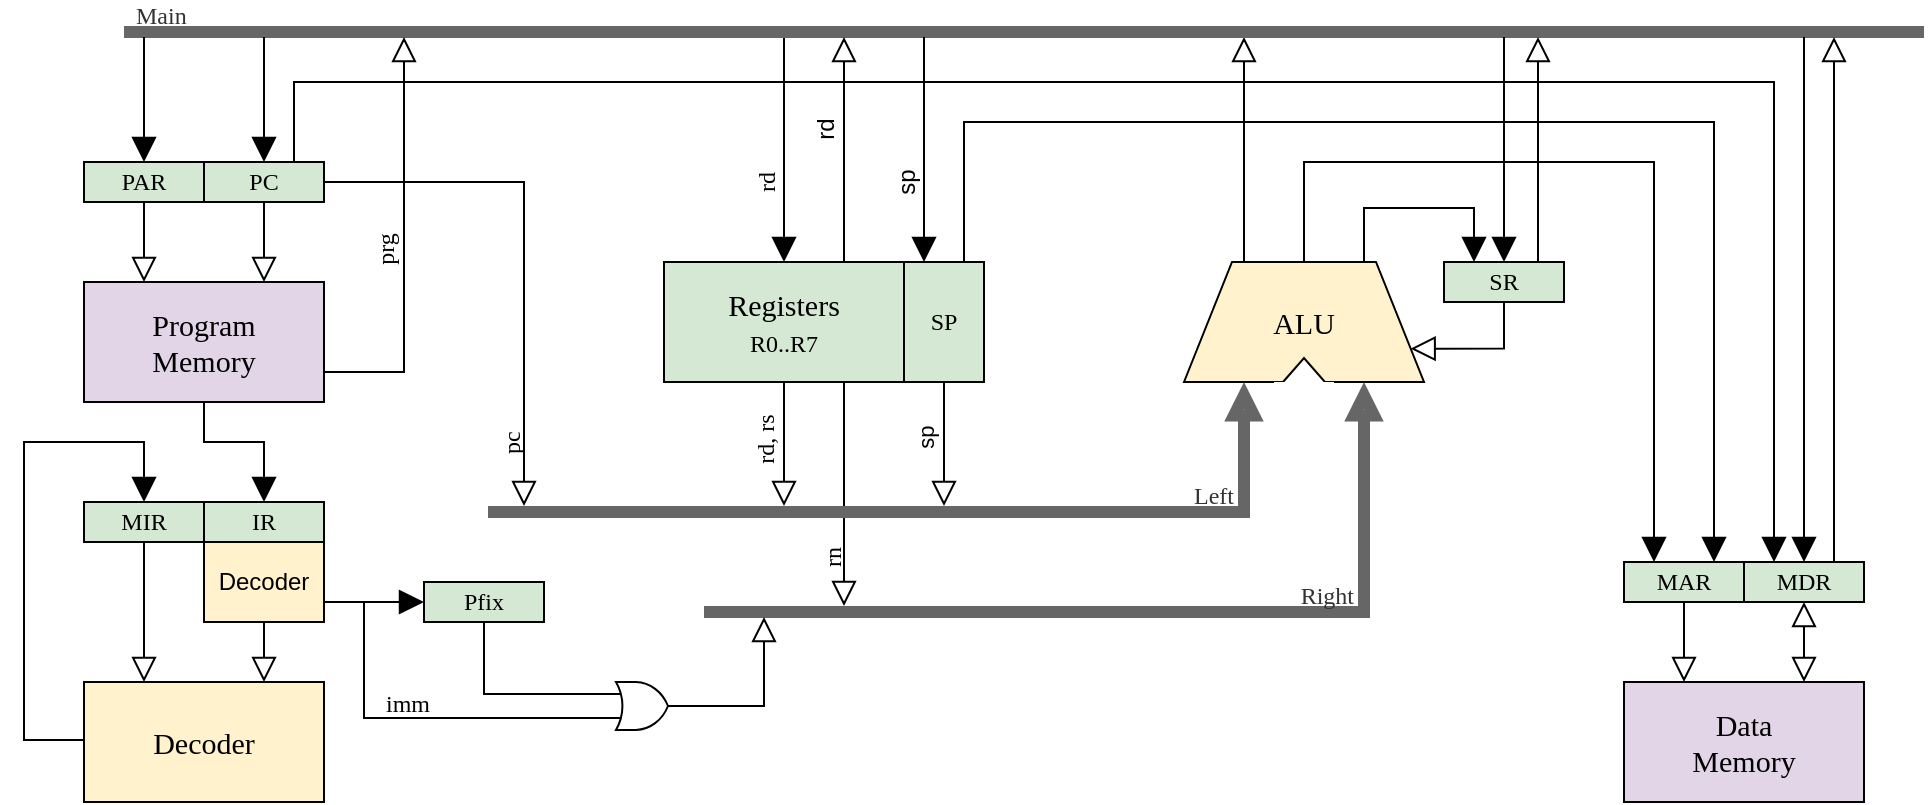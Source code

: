 <mxfile version="11.1.4" type="device"><diagram id="bYJyz9-ESYU4-v9C8c3z" name="Page-1"><mxGraphModel dx="1106" dy="858" grid="1" gridSize="10" guides="0" tooltips="1" connect="1" arrows="1" fold="1" page="1" pageScale="1" pageWidth="1169" pageHeight="827" math="0" shadow="0"><root><mxCell id="0"/><mxCell id="76gdxaaUFdXqzk1Zyu3C-14" value="Control Lines" parent="0" visible="0"/><mxCell id="76gdxaaUFdXqzk1Zyu3C-13" style="edgeStyle=orthogonalEdgeStyle;rounded=0;comic=0;orthogonalLoop=1;jettySize=auto;html=1;exitX=0.5;exitY=1;exitDx=0;exitDy=0;entryX=0.5;entryY=0;entryDx=0;entryDy=0;shadow=0;startSize=8;endArrow=openThin;endFill=0;endSize=8;strokeColor=#6c8ebf;strokeWidth=1;fontFamily=Verdana;fontSize=12;fontColor=#6C8EBF;fillColor=#dae8fc;" parent="76gdxaaUFdXqzk1Zyu3C-14" source="7PECbtIVlv3YIYD0plwd-87" target="76gdxaaUFdXqzk1Zyu3C-1" edge="1"><mxGeometry relative="1" as="geometry"><Array as="points"><mxPoint x="280" y="620"/><mxPoint x="120" y="620"/><mxPoint x="120" y="100"/><mxPoint x="650" y="100"/></Array></mxGeometry></mxCell><mxCell id="76gdxaaUFdXqzk1Zyu3C-8" style="edgeStyle=orthogonalEdgeStyle;rounded=0;comic=0;orthogonalLoop=1;jettySize=auto;html=1;exitX=1;exitY=0.75;exitDx=0;exitDy=0;shadow=0;startSize=8;endArrow=openThin;endFill=0;endSize=8;strokeColor=#6c8ebf;strokeWidth=1;fontFamily=Verdana;fontSize=12;fontColor=#6C8EBF;fillColor=#dae8fc;entryX=0;entryY=0.75;entryDx=0;entryDy=0;" parent="76gdxaaUFdXqzk1Zyu3C-14" source="76gdxaaUFdXqzk1Zyu3C-1" target="oo6LAJHTDvUNfR8HqHgP-6" edge="1"><mxGeometry relative="1" as="geometry"><Array as="points"><mxPoint x="700" y="180"/><mxPoint x="700" y="373"/></Array><mxPoint x="800" y="417" as="targetPoint"/></mxGeometry></mxCell><mxCell id="76gdxaaUFdXqzk1Zyu3C-3" style="edgeStyle=orthogonalEdgeStyle;rounded=0;orthogonalLoop=1;jettySize=auto;html=1;fontSize=12;entryX=0.25;entryY=0;entryDx=0;entryDy=0;endArrow=openThin;endFill=0;strokeWidth=1;endSize=10;startSize=10;exitX=1;exitY=0.5;exitDx=0;exitDy=0;fillColor=#dae8fc;strokeColor=#6c8ebf;" parent="76gdxaaUFdXqzk1Zyu3C-14" source="76gdxaaUFdXqzk1Zyu3C-4" target="7PECbtIVlv3YIYD0plwd-84" edge="1"><mxGeometry relative="1" as="geometry"><mxPoint x="380" y="330" as="sourcePoint"/><Array as="points"><mxPoint x="295" y="170"/></Array></mxGeometry></mxCell><mxCell id="76gdxaaUFdXqzk1Zyu3C-4" value="PC&lt;br&gt;Inc" style="text;html=1;strokeColor=#6c8ebf;fillColor=#dae8fc;align=center;verticalAlign=middle;whiteSpace=wrap;rounded=1;fontSize=12;fontFamily=Verdana;arcSize=6;fontColor=#6C8EBF;" parent="76gdxaaUFdXqzk1Zyu3C-14" vertex="1"><mxGeometry x="210" y="150" width="60" height="40" as="geometry"/></mxCell><mxCell id="76gdxaaUFdXqzk1Zyu3C-1" value="&lt;font face=&quot;Verdana&quot; style=&quot;font-size: 13px&quot;&gt;ALU Control&lt;/font&gt;" style="rounded=1;whiteSpace=wrap;html=1;fillColor=#dae8fc;strokeColor=#6c8ebf;arcSize=7;fontColor=#6C8EBF;" parent="76gdxaaUFdXqzk1Zyu3C-14" vertex="1"><mxGeometry x="620" y="150" width="60" height="40" as="geometry"/></mxCell><mxCell id="76gdxaaUFdXqzk1Zyu3C-18" style="edgeStyle=orthogonalEdgeStyle;rounded=0;comic=0;orthogonalLoop=1;jettySize=auto;html=1;exitX=1;exitY=0.25;exitDx=0;exitDy=0;shadow=0;startSize=8;endArrow=openThin;endFill=0;endSize=8;strokeColor=#6c8ebf;strokeWidth=1;fontFamily=Verdana;fontSize=12;fontColor=#6C8EBF;fillColor=#dae8fc;" parent="76gdxaaUFdXqzk1Zyu3C-14" source="76gdxaaUFdXqzk1Zyu3C-17" target="7PECbtIVlv3YIYD0plwd-2" edge="1"><mxGeometry relative="1" as="geometry"><Array as="points"><mxPoint x="480" y="160"/><mxPoint x="480" y="505"/></Array></mxGeometry></mxCell><mxCell id="76gdxaaUFdXqzk1Zyu3C-19" style="edgeStyle=orthogonalEdgeStyle;rounded=0;comic=0;orthogonalLoop=1;jettySize=auto;html=1;exitX=1;exitY=0.5;exitDx=0;exitDy=0;shadow=0;startSize=8;endArrow=openThin;endFill=0;endSize=8;strokeColor=#6c8ebf;strokeWidth=1;fontFamily=Verdana;fontSize=12;fontColor=#6C8EBF;fillColor=#dae8fc;" parent="76gdxaaUFdXqzk1Zyu3C-14" source="76gdxaaUFdXqzk1Zyu3C-17" target="7PECbtIVlv3YIYD0plwd-5" edge="1"><mxGeometry relative="1" as="geometry"><Array as="points"><mxPoint x="470" y="170"/></Array></mxGeometry></mxCell><mxCell id="76gdxaaUFdXqzk1Zyu3C-20" style="edgeStyle=orthogonalEdgeStyle;rounded=0;comic=0;orthogonalLoop=1;jettySize=auto;html=1;exitX=1;exitY=0.75;exitDx=0;exitDy=0;shadow=0;startSize=8;endArrow=openThin;endFill=0;endSize=8;strokeColor=#6c8ebf;strokeWidth=1;fontFamily=Verdana;fontSize=12;fontColor=#6C8EBF;fillColor=#dae8fc;" parent="76gdxaaUFdXqzk1Zyu3C-14" source="76gdxaaUFdXqzk1Zyu3C-17" target="7PECbtIVlv3YIYD0plwd-35" edge="1"><mxGeometry relative="1" as="geometry"><Array as="points"><mxPoint x="460" y="180"/></Array></mxGeometry></mxCell><mxCell id="76gdxaaUFdXqzk1Zyu3C-17" value="&lt;font face=&quot;Verdana&quot; style=&quot;font-size: 13px&quot;&gt;Bus&lt;br&gt;Control&lt;/font&gt;" style="rounded=1;whiteSpace=wrap;html=1;fillColor=#dae8fc;strokeColor=#6c8ebf;arcSize=7;fontColor=#6C8EBF;" parent="76gdxaaUFdXqzk1Zyu3C-14" vertex="1"><mxGeometry x="370" y="150" width="60" height="40" as="geometry"/></mxCell><mxCell id="76gdxaaUFdXqzk1Zyu3C-21" style="edgeStyle=orthogonalEdgeStyle;rounded=0;comic=0;orthogonalLoop=1;jettySize=auto;html=1;exitX=0;exitY=0.75;exitDx=0;exitDy=0;entryX=0;entryY=0.5;entryDx=0;entryDy=0;shadow=0;startSize=8;endArrow=openThin;endFill=0;endSize=8;strokeColor=#6c8ebf;strokeWidth=1;fontFamily=Verdana;fontSize=12;fontColor=#6C8EBF;fillColor=#dae8fc;" parent="76gdxaaUFdXqzk1Zyu3C-14" source="7PECbtIVlv3YIYD0plwd-87" target="7PECbtIVlv3YIYD0plwd-83" edge="1"><mxGeometry relative="1" as="geometry"><Array as="points"><mxPoint x="160" y="585"/><mxPoint x="160" y="370"/></Array></mxGeometry></mxCell><mxCell id="76gdxaaUFdXqzk1Zyu3C-22" style="edgeStyle=orthogonalEdgeStyle;rounded=0;comic=0;orthogonalLoop=1;jettySize=auto;html=1;exitX=0.75;exitY=1;exitDx=0;exitDy=0;entryX=0;entryY=0.5;entryDx=0;entryDy=0;shadow=0;startSize=8;endArrow=openThin;endFill=0;endSize=8;strokeColor=#6c8ebf;strokeWidth=1;fontFamily=Verdana;fontSize=12;fontColor=#6C8EBF;fillColor=#dae8fc;" parent="76gdxaaUFdXqzk1Zyu3C-14" source="7PECbtIVlv3YIYD0plwd-87" target="7PECbtIVlv3YIYD0plwd-1" edge="1"><mxGeometry relative="1" as="geometry"><Array as="points"><mxPoint x="312" y="600"/><mxPoint x="312" y="620"/><mxPoint x="860" y="620"/><mxPoint x="860" y="570"/></Array></mxGeometry></mxCell><mxCell id="76gdxaaUFdXqzk1Zyu3C-23" style="edgeStyle=orthogonalEdgeStyle;rounded=0;comic=0;orthogonalLoop=1;jettySize=auto;html=1;exitX=0.5;exitY=1;exitDx=0;exitDy=0;shadow=0;startSize=8;endArrow=openThin;endFill=0;endSize=8;strokeColor=#6c8ebf;strokeWidth=1;fontFamily=Verdana;fontSize=12;fontColor=#6C8EBF;fillColor=#dae8fc;entryX=0.25;entryY=0;entryDx=0;entryDy=0;" parent="76gdxaaUFdXqzk1Zyu3C-14" source="7PECbtIVlv3YIYD0plwd-87" target="76gdxaaUFdXqzk1Zyu3C-4" edge="1"><mxGeometry relative="1" as="geometry"><Array as="points"><mxPoint x="280" y="620"/><mxPoint x="120" y="620"/><mxPoint x="120" y="100"/><mxPoint x="225" y="100"/></Array><mxPoint x="340" y="90" as="targetPoint"/></mxGeometry></mxCell><mxCell id="76gdxaaUFdXqzk1Zyu3C-24" style="edgeStyle=orthogonalEdgeStyle;rounded=0;comic=0;orthogonalLoop=1;jettySize=auto;html=1;exitX=0.5;exitY=1;exitDx=0;exitDy=0;entryX=0.5;entryY=0;entryDx=0;entryDy=0;shadow=0;startSize=8;endArrow=openThin;endFill=0;endSize=8;strokeColor=#6c8ebf;strokeWidth=1;fontFamily=Verdana;fontSize=12;fontColor=#6C8EBF;fillColor=#dae8fc;" parent="76gdxaaUFdXqzk1Zyu3C-14" source="7PECbtIVlv3YIYD0plwd-87" target="76gdxaaUFdXqzk1Zyu3C-17" edge="1"><mxGeometry relative="1" as="geometry"><Array as="points"><mxPoint x="280" y="620"/><mxPoint x="120" y="620"/><mxPoint x="120" y="100"/><mxPoint x="400" y="100"/></Array></mxGeometry></mxCell><mxCell id="E7_qgRfLG7lhhZWOt4PQ-3" style="edgeStyle=orthogonalEdgeStyle;rounded=0;orthogonalLoop=1;jettySize=auto;html=1;exitX=0;exitY=0.75;exitDx=0;exitDy=0;entryX=0;entryY=0.75;entryDx=0;entryDy=0;startArrow=none;startFill=0;startSize=8;endArrow=openThin;endFill=0;endSize=8;fontSize=12;align=left;fillColor=#dae8fc;strokeColor=#6c8ebf;" parent="76gdxaaUFdXqzk1Zyu3C-14" source="7PECbtIVlv3YIYD0plwd-87" target="7PECbtIVlv3YIYD0plwd-90" edge="1"><mxGeometry relative="1" as="geometry"><Array as="points"><mxPoint x="160" y="585"/><mxPoint x="160" y="465"/></Array></mxGeometry></mxCell><mxCell id="grvOVktwoB_2_8mOorg3-1" style="edgeStyle=orthogonalEdgeStyle;rounded=0;orthogonalLoop=1;jettySize=auto;html=1;exitX=0;exitY=0.5;exitDx=0;exitDy=0;entryX=0.75;entryY=0;entryDx=0;entryDy=0;fillColor=#dae8fc;strokeColor=#6c8ebf;endSize=8;startSize=8;endArrow=openThin;endFill=0;" parent="76gdxaaUFdXqzk1Zyu3C-14" source="76gdxaaUFdXqzk1Zyu3C-1" target="76gdxaaUFdXqzk1Zyu3C-4" edge="1"><mxGeometry relative="1" as="geometry"><Array as="points"><mxPoint x="600" y="170"/><mxPoint x="600" y="120"/><mxPoint x="255" y="120"/></Array></mxGeometry></mxCell><mxCell id="AL6U14OraophEnAEyjit-11" style="edgeStyle=orthogonalEdgeStyle;rounded=0;orthogonalLoop=1;jettySize=auto;html=1;exitX=1;exitY=0.25;exitDx=0;exitDy=0;entryX=0;entryY=0.5;entryDx=0;entryDy=0;startArrow=none;startFill=0;startSize=8;endArrow=openThin;endFill=0;endSize=8;fontColor=#6C8EBF;fillColor=#dae8fc;strokeColor=#6c8ebf;" parent="76gdxaaUFdXqzk1Zyu3C-14" source="AL6U14OraophEnAEyjit-6" target="oo6LAJHTDvUNfR8HqHgP-11" edge="1"><mxGeometry relative="1" as="geometry"><Array as="points"><mxPoint x="340" y="478"/><mxPoint x="400" y="478"/><mxPoint x="400" y="360"/></Array></mxGeometry></mxCell><mxCell id="AL6U14OraophEnAEyjit-12" style="edgeStyle=orthogonalEdgeStyle;rounded=0;orthogonalLoop=1;jettySize=auto;html=1;exitX=0;exitY=0.5;exitDx=0;exitDy=0;entryX=0;entryY=0.25;entryDx=0;entryDy=0;startArrow=none;startFill=0;startSize=8;endArrow=openThin;endFill=0;endSize=8;fontColor=#6C8EBF;align=left;fillColor=#dae8fc;strokeColor=#6c8ebf;" parent="76gdxaaUFdXqzk1Zyu3C-14" source="76gdxaaUFdXqzk1Zyu3C-1" target="7PECbtIVlv3YIYD0plwd-90" edge="1"><mxGeometry relative="1" as="geometry"><Array as="points"><mxPoint x="600" y="170"/><mxPoint x="600" y="120"/><mxPoint x="140" y="120"/><mxPoint x="140" y="455"/></Array></mxGeometry></mxCell><mxCell id="AL6U14OraophEnAEyjit-13" style="edgeStyle=orthogonalEdgeStyle;rounded=0;orthogonalLoop=1;jettySize=auto;html=1;exitX=0;exitY=0.25;exitDx=0;exitDy=0;entryX=1;entryY=0.25;entryDx=0;entryDy=0;startArrow=none;startFill=0;startSize=8;endArrow=openThin;endFill=0;endSize=8;fontColor=#6C8EBF;align=left;fillColor=#dae8fc;strokeColor=#6c8ebf;" parent="76gdxaaUFdXqzk1Zyu3C-14" source="oo6LAJHTDvUNfR8HqHgP-6" target="76gdxaaUFdXqzk1Zyu3C-1" edge="1"><mxGeometry relative="1" as="geometry"><Array as="points"><mxPoint x="720" y="348"/><mxPoint x="720" y="160"/></Array></mxGeometry></mxCell><mxCell id="EOEx4cHaCTOu8DqKz9w0-15" style="edgeStyle=orthogonalEdgeStyle;rounded=0;orthogonalLoop=1;jettySize=auto;html=1;exitX=1;exitY=0.75;exitDx=0;exitDy=0;entryX=0.25;entryY=1;entryDx=0;entryDy=0;startSize=8;endArrow=openThin;endFill=0;endSize=8;fontSize=12;fillColor=#dae8fc;strokeColor=#6c8ebf;" parent="76gdxaaUFdXqzk1Zyu3C-14" source="7PECbtIVlv3YIYD0plwd-87" target="EOEx4cHaCTOu8DqKz9w0-3" edge="1"><mxGeometry relative="1" as="geometry"/></mxCell><mxCell id="1" parent="0"/><mxCell id="7PECbtIVlv3YIYD0plwd-80" style="edgeStyle=elbowEdgeStyle;rounded=0;orthogonalLoop=1;jettySize=auto;elbow=vertical;html=1;exitX=0.75;exitY=0;exitDx=0;exitDy=0;labelBackgroundColor=none;startSize=10;endArrow=block;endFill=1;endSize=10;strokeWidth=1;fontFamily=Verdana;fontSize=14;align=center;entryX=0.25;entryY=0;entryDx=0;entryDy=0;" parent="1" source="oo6LAJHTDvUNfR8HqHgP-6" target="7PECbtIVlv3YIYD0plwd-76" edge="1"><mxGeometry relative="1" as="geometry"><mxPoint x="935" y="303" as="targetPoint"/><Array as="points"><mxPoint x="875" y="303"/></Array></mxGeometry></mxCell><mxCell id="oo6LAJHTDvUNfR8HqHgP-6" value="ALU" style="shape=trapezoid;perimeter=trapezoidPerimeter;whiteSpace=wrap;html=1;strokeWidth=1;fontFamily=Verdana;fontSize=15;fillColor=#fff2cc;strokeColor=#000000;rotation=0;" parent="1" vertex="1"><mxGeometry x="770" y="330" width="120" height="60" as="geometry"/></mxCell><mxCell id="7PECbtIVlv3YIYD0plwd-31" style="edgeStyle=none;rounded=0;orthogonalLoop=1;jettySize=auto;html=1;labelBackgroundColor=none;startSize=10;endArrow=block;endFill=0;endSize=4;strokeWidth=6;fontFamily=Verdana;fontSize=14;align=center;entryX=0.75;entryY=1;entryDx=0;entryDy=0;fillColor=#f5f5f5;strokeColor=#666666;" parent="1" source="7PECbtIVlv3YIYD0plwd-2" target="oo6LAJHTDvUNfR8HqHgP-6" edge="1"><mxGeometry relative="1" as="geometry"><mxPoint x="896" y="595" as="sourcePoint"/></mxGeometry></mxCell><mxCell id="7PECbtIVlv3YIYD0plwd-38" style="edgeStyle=none;rounded=0;orthogonalLoop=1;jettySize=auto;html=1;labelBackgroundColor=none;startSize=10;endArrow=block;endFill=0;endSize=10;strokeWidth=1;fontFamily=Verdana;fontSize=14;align=center;exitX=0.25;exitY=0;exitDx=0;exitDy=0;" parent="1" source="oo6LAJHTDvUNfR8HqHgP-6" target="7PECbtIVlv3YIYD0plwd-35" edge="1"><mxGeometry relative="1" as="geometry"><mxPoint x="675" y="427" as="sourcePoint"/><Array as="points"/><mxPoint x="800" y="220" as="targetPoint"/></mxGeometry></mxCell><mxCell id="7PECbtIVlv3YIYD0plwd-4" value="rn" style="edgeStyle=none;rounded=0;orthogonalLoop=1;jettySize=auto;html=1;exitX=0.75;exitY=1;exitDx=0;exitDy=0;fontFamily=Verdana;fontSize=12;labelPosition=center;verticalLabelPosition=middle;align=left;verticalAlign=bottom;horizontal=0;strokeWidth=1;labelBackgroundColor=none;spacing=0;spacingRight=2;endArrow=block;endFill=0;endSize=10;startSize=10;" parent="1" source="oo6LAJHTDvUNfR8HqHgP-11" target="7PECbtIVlv3YIYD0plwd-2" edge="1"><mxGeometry x="0.667" relative="1" as="geometry"><mxPoint as="offset"/><mxPoint x="580" y="570" as="targetPoint"/></mxGeometry></mxCell><mxCell id="7PECbtIVlv3YIYD0plwd-69" value="rd" style="edgeStyle=none;rounded=0;orthogonalLoop=1;jettySize=auto;html=1;labelBackgroundColor=none;startSize=10;endArrow=block;endFill=1;endSize=10;strokeWidth=1;fontFamily=Verdana;fontSize=12;align=center;entryX=0.5;entryY=0;entryDx=0;entryDy=0;horizontal=0;verticalAlign=bottom;spacingRight=6;startArrow=none;startFill=0;" parent="1" source="7PECbtIVlv3YIYD0plwd-35" target="oo6LAJHTDvUNfR8HqHgP-11" edge="1"><mxGeometry x="0.351" relative="1" as="geometry"><Array as="points"><mxPoint x="570" y="280"/></Array><mxPoint as="offset"/></mxGeometry></mxCell><mxCell id="oo6LAJHTDvUNfR8HqHgP-11" value="&lt;font&gt;Registers&lt;br&gt;&lt;font style=&quot;font-size: 12px&quot;&gt;R0..R7&lt;/font&gt;&lt;/font&gt;" style="text;html=1;strokeColor=#000000;fillColor=#d5e8d4;align=center;verticalAlign=middle;whiteSpace=wrap;rounded=0;strokeWidth=1;fontFamily=Verdana;fontSize=15;" parent="1" vertex="1"><mxGeometry x="510" y="330" width="120" height="60" as="geometry"/></mxCell><mxCell id="7PECbtIVlv3YIYD0plwd-5" value="Left&amp;nbsp;" style="line;strokeWidth=6;html=1;perimeter=backbonePerimeter;points=[];outlineConnect=0;fontFamily=Verdana;fontSize=12;horizontal=1;verticalAlign=bottom;labelBackgroundColor=none;align=right;spacing=6;fillColor=#f5f5f5;strokeColor=#666666;fontColor=#333333;" parent="1" vertex="1"><mxGeometry x="422" y="450" width="381" height="10" as="geometry"/></mxCell><mxCell id="7PECbtIVlv3YIYD0plwd-2" value="Right&amp;nbsp;" style="line;strokeWidth=6;html=1;perimeter=backbonePerimeter;points=[];outlineConnect=0;fontFamily=Verdana;fontSize=12;spacing=6;verticalAlign=bottom;shadow=0;align=right;fillColor=#f5f5f5;strokeColor=#666666;fontColor=#333333;labelBackgroundColor=none;" parent="1" vertex="1"><mxGeometry x="530" y="500" width="333" height="10" as="geometry"/></mxCell><mxCell id="7PECbtIVlv3YIYD0plwd-30" value="" style="edgeStyle=none;rounded=0;orthogonalLoop=1;jettySize=auto;html=1;fontFamily=Verdana;fontSize=14;labelPosition=right;verticalLabelPosition=middle;align=center;verticalAlign=bottom;horizontal=0;labelBackgroundColor=none;spacing=6;spacingRight=2;endArrow=block;endFill=0;strokeWidth=6;endSize=4;startSize=4;entryX=0.25;entryY=1;entryDx=0;entryDy=0;fillColor=#f5f5f5;strokeColor=#666666;" parent="1" source="7PECbtIVlv3YIYD0plwd-5" target="oo6LAJHTDvUNfR8HqHgP-6" edge="1"><mxGeometry relative="1" as="geometry"><mxPoint x="836" y="525" as="sourcePoint"/><mxPoint x="826" y="483" as="targetPoint"/></mxGeometry></mxCell><mxCell id="7PECbtIVlv3YIYD0plwd-35" value="Main" style="line;strokeWidth=6;html=1;perimeter=backbonePerimeter;points=[];outlineConnect=0;fontFamily=Verdana;fontSize=12;spacing=6;verticalAlign=bottom;fillColor=#f5f5f5;strokeColor=#666666;shadow=0;align=left;fontColor=#333333;labelBackgroundColor=none;" parent="1" vertex="1"><mxGeometry x="240" y="210" width="900" height="10" as="geometry"/></mxCell><mxCell id="7PECbtIVlv3YIYD0plwd-47" style="edgeStyle=none;rounded=0;orthogonalLoop=1;jettySize=auto;html=1;exitX=0.75;exitY=0;exitDx=0;exitDy=0;labelBackgroundColor=none;startSize=10;endArrow=block;endFill=0;endSize=10;strokeWidth=1;fontFamily=Verdana;fontSize=14;align=center;" parent="1" source="7PECbtIVlv3YIYD0plwd-32" target="7PECbtIVlv3YIYD0plwd-35" edge="1"><mxGeometry relative="1" as="geometry"><mxPoint x="1125" y="240" as="targetPoint"/></mxGeometry></mxCell><mxCell id="7PECbtIVlv3YIYD0plwd-48" style="edgeStyle=orthogonalEdgeStyle;rounded=0;orthogonalLoop=1;jettySize=auto;html=1;labelBackgroundColor=none;startSize=10;endArrow=block;endFill=1;endSize=10;strokeWidth=1;fontFamily=Verdana;fontSize=14;align=center;entryX=0.5;entryY=0;entryDx=0;entryDy=0;" parent="1" source="7PECbtIVlv3YIYD0plwd-35" target="7PECbtIVlv3YIYD0plwd-32" edge="1"><mxGeometry relative="1" as="geometry"><mxPoint x="1110" y="240" as="sourcePoint"/><mxPoint x="1075" y="525.5" as="targetPoint"/><Array as="points"><mxPoint x="1080" y="300"/><mxPoint x="1080" y="300"/></Array></mxGeometry></mxCell><mxCell id="7PECbtIVlv3YIYD0plwd-60" value="" style="group" parent="1" vertex="1" connectable="0"><mxGeometry x="815" y="372" width="30" height="28" as="geometry"/></mxCell><mxCell id="7PECbtIVlv3YIYD0plwd-54" value="" style="triangle;whiteSpace=wrap;html=1;shadow=0;labelBackgroundColor=none;strokeWidth=1;fontFamily=Verdana;fontSize=14;align=right;rotation=-90;" parent="7PECbtIVlv3YIYD0plwd-60" vertex="1"><mxGeometry x="7" width="16" height="28" as="geometry"/></mxCell><mxCell id="7PECbtIVlv3YIYD0plwd-55" value="" style="rounded=0;whiteSpace=wrap;html=1;shadow=0;labelBackgroundColor=none;strokeWidth=1;fontFamily=Verdana;fontSize=14;align=right;strokeColor=none;" parent="7PECbtIVlv3YIYD0plwd-60" vertex="1"><mxGeometry y="18" width="30" height="10" as="geometry"/></mxCell><mxCell id="7PECbtIVlv3YIYD0plwd-81" style="edgeStyle=orthogonalEdgeStyle;rounded=0;orthogonalLoop=1;jettySize=auto;html=1;exitX=0.5;exitY=1;exitDx=0;exitDy=0;entryX=1;entryY=0.75;entryDx=0;entryDy=0;labelBackgroundColor=none;startSize=10;endArrow=block;endFill=0;endSize=10;strokeWidth=1;fontFamily=Verdana;fontSize=14;align=center;" parent="1" source="7PECbtIVlv3YIYD0plwd-76" target="oo6LAJHTDvUNfR8HqHgP-6" edge="1"><mxGeometry relative="1" as="geometry"/></mxCell><mxCell id="EOEx4cHaCTOu8DqKz9w0-21" style="edgeStyle=orthogonalEdgeStyle;rounded=0;orthogonalLoop=1;jettySize=auto;html=1;labelBackgroundColor=none;startSize=10;endArrow=block;endFill=1;endSize=10;fontSize=12;align=center;entryX=0.5;entryY=0;entryDx=0;entryDy=0;" parent="1" source="7PECbtIVlv3YIYD0plwd-35" target="7PECbtIVlv3YIYD0plwd-76" edge="1"><mxGeometry relative="1" as="geometry"><mxPoint x="932" y="293" as="targetPoint"/><Array as="points"><mxPoint x="930" y="270"/><mxPoint x="930" y="270"/></Array><mxPoint x="932" y="220" as="sourcePoint"/></mxGeometry></mxCell><mxCell id="EOEx4cHaCTOu8DqKz9w0-22" style="edgeStyle=orthogonalEdgeStyle;rounded=0;orthogonalLoop=1;jettySize=auto;html=1;exitX=0.75;exitY=0;exitDx=0;exitDy=0;labelBackgroundColor=none;startSize=10;endArrow=block;endFill=0;endSize=10;fontSize=12;align=center;" parent="1" source="7PECbtIVlv3YIYD0plwd-76" target="7PECbtIVlv3YIYD0plwd-35" edge="1"><mxGeometry relative="1" as="geometry"><Array as="points"><mxPoint x="947" y="330"/></Array><mxPoint x="947" y="220" as="targetPoint"/></mxGeometry></mxCell><mxCell id="7PECbtIVlv3YIYD0plwd-76" value="&lt;font style=&quot;font-size: 12px;&quot;&gt;SR&lt;/font&gt;" style="text;html=1;strokeColor=#000000;fillColor=#d5e8d4;align=center;verticalAlign=middle;whiteSpace=wrap;rounded=0;strokeWidth=1;fontFamily=Verdana;fontSize=12;" parent="1" vertex="1"><mxGeometry x="900" y="330" width="60" height="20" as="geometry"/></mxCell><mxCell id="7PECbtIVlv3YIYD0plwd-91" style="edgeStyle=orthogonalEdgeStyle;rounded=0;orthogonalLoop=1;jettySize=auto;html=1;exitX=0;exitY=0.5;exitDx=0;exitDy=0;labelBackgroundColor=none;startSize=10;endArrow=block;endFill=1;endSize=10;strokeWidth=1;fontFamily=Verdana;fontSize=14;align=center;entryX=0.5;entryY=0;entryDx=0;entryDy=0;" parent="1" source="7PECbtIVlv3YIYD0plwd-87" target="7PECbtIVlv3YIYD0plwd-90" edge="1"><mxGeometry relative="1" as="geometry"><mxPoint x="142" y="490" as="targetPoint"/><Array as="points"><mxPoint x="220" y="569"/><mxPoint x="190" y="569"/><mxPoint x="190" y="420"/><mxPoint x="250" y="420"/></Array></mxGeometry></mxCell><mxCell id="7PECbtIVlv3YIYD0plwd-102" value="imm" style="edgeStyle=orthogonalEdgeStyle;rounded=0;orthogonalLoop=1;jettySize=auto;html=1;exitX=1;exitY=0.75;exitDx=0;exitDy=0;labelBackgroundColor=none;startSize=10;endArrow=none;endFill=0;endSize=10;strokeWidth=1;fontFamily=Verdana;fontSize=12;align=left;verticalAlign=bottom;horizontal=1;spacing=0;spacingRight=2;entryX=0;entryY=0.75;entryDx=0;entryDy=0;entryPerimeter=0;" parent="1" source="AL6U14OraophEnAEyjit-6" target="EOEx4cHaCTOu8DqKz9w0-5" edge="1"><mxGeometry x="-0.101" relative="1" as="geometry"><mxPoint x="502" y="576" as="targetPoint"/><Array as="points"><mxPoint x="360" y="500"/><mxPoint x="360" y="558"/></Array><mxPoint as="offset"/></mxGeometry></mxCell><mxCell id="7PECbtIVlv3YIYD0plwd-87" value="Decoder" style="text;html=1;strokeColor=#000000;fillColor=#fff2cc;align=center;verticalAlign=middle;whiteSpace=wrap;rounded=0;strokeWidth=1;fontFamily=Verdana;fontSize=15;" parent="1" vertex="1"><mxGeometry x="220" y="540" width="120" height="60" as="geometry"/></mxCell><mxCell id="7PECbtIVlv3YIYD0plwd-88" value="IR" style="text;html=1;strokeColor=#000000;fillColor=#d5e8d4;align=center;verticalAlign=middle;whiteSpace=wrap;rounded=0;strokeWidth=1;fontFamily=Verdana;fontSize=12;" parent="1" vertex="1"><mxGeometry x="280" y="450" width="60" height="20" as="geometry"/></mxCell><mxCell id="7PECbtIVlv3YIYD0plwd-92" style="edgeStyle=none;rounded=0;orthogonalLoop=1;jettySize=auto;html=1;exitX=0.5;exitY=1;exitDx=0;exitDy=0;labelBackgroundColor=none;startSize=10;endArrow=block;endFill=0;endSize=10;strokeWidth=1;fontFamily=Verdana;fontSize=14;align=center;entryX=0.25;entryY=0;entryDx=0;entryDy=0;" parent="1" source="7PECbtIVlv3YIYD0plwd-90" target="7PECbtIVlv3YIYD0plwd-87" edge="1"><mxGeometry relative="1" as="geometry"><mxPoint x="252" y="540" as="targetPoint"/></mxGeometry></mxCell><mxCell id="7PECbtIVlv3YIYD0plwd-90" value="MIR" style="text;html=1;strokeColor=#000000;fillColor=#d5e8d4;align=center;verticalAlign=middle;whiteSpace=wrap;rounded=0;strokeWidth=1;fontFamily=Verdana;fontSize=12;" parent="1" vertex="1"><mxGeometry x="220" y="450" width="60" height="20" as="geometry"/></mxCell><mxCell id="7PECbtIVlv3YIYD0plwd-95" style="edgeStyle=orthogonalEdgeStyle;rounded=0;orthogonalLoop=1;jettySize=auto;html=1;exitX=0.5;exitY=1;exitDx=0;exitDy=0;entryX=0.5;entryY=0;entryDx=0;entryDy=0;labelBackgroundColor=none;startSize=10;endArrow=block;endFill=1;endSize=10;strokeWidth=1;fontFamily=Verdana;fontSize=14;align=center;" parent="1" source="7PECbtIVlv3YIYD0plwd-83" target="7PECbtIVlv3YIYD0plwd-88" edge="1"><mxGeometry relative="1" as="geometry"><Array as="points"><mxPoint x="280" y="420"/><mxPoint x="310" y="420"/></Array></mxGeometry></mxCell><mxCell id="7PECbtIVlv3YIYD0plwd-98" value="prg" style="edgeStyle=orthogonalEdgeStyle;rounded=0;orthogonalLoop=1;jettySize=auto;html=1;labelBackgroundColor=none;startSize=10;endArrow=block;endFill=0;endSize=10;strokeWidth=1;fontFamily=Verdana;fontSize=12;align=center;verticalAlign=bottom;horizontal=0;exitX=1;exitY=0.75;exitDx=0;exitDy=0;spacing=2;spacingRight=6;" parent="1" source="7PECbtIVlv3YIYD0plwd-83" target="7PECbtIVlv3YIYD0plwd-35" edge="1"><mxGeometry x="-0.298" y="25" relative="1" as="geometry"><mxPoint x="372" y="426" as="sourcePoint"/><Array as="points"><mxPoint x="380" y="385"/></Array><mxPoint x="25" y="-25" as="offset"/></mxGeometry></mxCell><mxCell id="7PECbtIVlv3YIYD0plwd-101" value="pc" style="edgeStyle=orthogonalEdgeStyle;rounded=0;orthogonalLoop=1;jettySize=auto;html=1;exitX=1;exitY=0.5;exitDx=0;exitDy=0;labelBackgroundColor=none;startSize=10;endArrow=block;endFill=0;endSize=10;strokeWidth=1;fontFamily=Verdana;fontSize=12;align=left;horizontal=0;verticalAlign=bottom;spacing=0;spacingRight=2;" parent="1" source="7PECbtIVlv3YIYD0plwd-84" target="7PECbtIVlv3YIYD0plwd-5" edge="1"><mxGeometry x="0.811" relative="1" as="geometry"><Array as="points"><mxPoint x="440" y="290"/></Array><mxPoint as="offset"/><mxPoint x="422" y="480" as="targetPoint"/></mxGeometry></mxCell><mxCell id="E7_qgRfLG7lhhZWOt4PQ-1" value="rd, rs" style="edgeStyle=none;rounded=0;orthogonalLoop=1;jettySize=auto;html=1;exitX=0.5;exitY=1;exitDx=0;exitDy=0;fontFamily=Verdana;fontSize=12;labelPosition=center;verticalLabelPosition=middle;align=center;verticalAlign=bottom;horizontal=0;labelBackgroundColor=none;spacing=0;spacingRight=6;endArrow=block;endFill=0;strokeWidth=1;endSize=10;startSize=10;" parent="1" source="oo6LAJHTDvUNfR8HqHgP-11" target="7PECbtIVlv3YIYD0plwd-5" edge="1"><mxGeometry x="-0.032" relative="1" as="geometry"><mxPoint x="550" y="460" as="sourcePoint"/><mxPoint x="550" y="522" as="targetPoint"/><mxPoint as="offset"/></mxGeometry></mxCell><mxCell id="7PECbtIVlv3YIYD0plwd-1" value="Data&lt;br&gt;Memory" style="text;html=1;strokeColor=#000000;fillColor=#e1d5e7;align=center;verticalAlign=middle;whiteSpace=wrap;rounded=0;strokeWidth=1;fontFamily=Verdana;fontSize=15;" parent="1" vertex="1"><mxGeometry x="990" y="540" width="120" height="60" as="geometry"/></mxCell><mxCell id="7PECbtIVlv3YIYD0plwd-32" value="&lt;font style=&quot;font-size: 12px;&quot;&gt;MDR&lt;/font&gt;" style="text;html=1;strokeColor=#000000;fillColor=#d5e8d4;align=center;verticalAlign=middle;whiteSpace=wrap;rounded=0;strokeWidth=1;fontFamily=Verdana;fontSize=12;" parent="1" vertex="1"><mxGeometry x="1050" y="480" width="60" height="20" as="geometry"/></mxCell><mxCell id="EOEx4cHaCTOu8DqKz9w0-14" style="edgeStyle=orthogonalEdgeStyle;rounded=0;orthogonalLoop=1;jettySize=auto;html=1;startSize=10;endArrow=block;endFill=1;endSize=10;fontSize=12;entryX=0.75;entryY=0;entryDx=0;entryDy=0;exitX=0.75;exitY=0;exitDx=0;exitDy=0;" parent="1" source="EOEx4cHaCTOu8DqKz9w0-1" target="7PECbtIVlv3YIYD0plwd-34" edge="1"><mxGeometry relative="1" as="geometry"><mxPoint x="1065.095" y="410" as="targetPoint"/><Array as="points"><mxPoint x="660" y="260"/><mxPoint x="1035" y="260"/></Array></mxGeometry></mxCell><mxCell id="7PECbtIVlv3YIYD0plwd-34" value="&lt;font style=&quot;font-size: 12px;&quot;&gt;MAR&lt;/font&gt;" style="text;html=1;strokeColor=#000000;fillColor=#d5e8d4;align=center;verticalAlign=middle;whiteSpace=wrap;rounded=0;strokeWidth=1;fontFamily=Verdana;fontSize=12;horizontal=1;" parent="1" vertex="1"><mxGeometry x="990" y="480" width="60" height="20" as="geometry"/></mxCell><mxCell id="AL6U14OraophEnAEyjit-3" style="edgeStyle=orthogonalEdgeStyle;rounded=0;orthogonalLoop=1;jettySize=auto;html=1;exitX=0.5;exitY=1;exitDx=0;exitDy=0;entryX=0.25;entryY=0;entryDx=0;entryDy=0;startSize=10;endArrow=block;endFill=0;endSize=10;" parent="1" source="7PECbtIVlv3YIYD0plwd-34" target="7PECbtIVlv3YIYD0plwd-1" edge="1"><mxGeometry relative="1" as="geometry"/></mxCell><mxCell id="AL6U14OraophEnAEyjit-4" style="edgeStyle=orthogonalEdgeStyle;rounded=0;orthogonalLoop=1;jettySize=auto;html=1;exitX=0.5;exitY=1;exitDx=0;exitDy=0;entryX=0.75;entryY=0;entryDx=0;entryDy=0;startSize=10;endArrow=block;endFill=0;endSize=10;startArrow=block;startFill=0;" parent="1" source="7PECbtIVlv3YIYD0plwd-32" target="7PECbtIVlv3YIYD0plwd-1" edge="1"><mxGeometry relative="1" as="geometry"/></mxCell><mxCell id="7PECbtIVlv3YIYD0plwd-83" value="Program&lt;br&gt;Memory" style="text;html=1;strokeColor=#000000;fillColor=#e1d5e7;align=center;verticalAlign=middle;whiteSpace=wrap;rounded=0;strokeWidth=1;fontFamily=Verdana;fontSize=15;" parent="1" vertex="1"><mxGeometry x="220" y="340" width="120" height="60" as="geometry"/></mxCell><mxCell id="AL6U14OraophEnAEyjit-1" style="edgeStyle=orthogonalEdgeStyle;rounded=0;orthogonalLoop=1;jettySize=auto;html=1;exitX=0.5;exitY=1;exitDx=0;exitDy=0;entryX=0.25;entryY=0;entryDx=0;entryDy=0;endSize=10;startSize=10;endArrow=block;endFill=0;" parent="1" source="7PECbtIVlv3YIYD0plwd-85" target="7PECbtIVlv3YIYD0plwd-83" edge="1"><mxGeometry relative="1" as="geometry"/></mxCell><mxCell id="AL6U14OraophEnAEyjit-2" style="edgeStyle=orthogonalEdgeStyle;rounded=0;orthogonalLoop=1;jettySize=auto;html=1;exitX=0.5;exitY=1;exitDx=0;exitDy=0;entryX=0.75;entryY=0;entryDx=0;entryDy=0;startSize=10;endArrow=block;endFill=0;endSize=10;" parent="1" source="7PECbtIVlv3YIYD0plwd-84" target="7PECbtIVlv3YIYD0plwd-83" edge="1"><mxGeometry relative="1" as="geometry"/></mxCell><mxCell id="EOEx4cHaCTOu8DqKz9w0-20" style="edgeStyle=orthogonalEdgeStyle;rounded=0;orthogonalLoop=1;jettySize=auto;html=1;exitX=0.75;exitY=0;exitDx=0;exitDy=0;labelBackgroundColor=none;startSize=10;endArrow=block;endFill=1;endSize=10;fontSize=12;align=center;entryX=0.25;entryY=0;entryDx=0;entryDy=0;" parent="1" source="7PECbtIVlv3YIYD0plwd-84" target="7PECbtIVlv3YIYD0plwd-32" edge="1"><mxGeometry relative="1" as="geometry"><mxPoint x="1090" y="260" as="targetPoint"/><Array as="points"><mxPoint x="325" y="240"/><mxPoint x="1065" y="240"/></Array></mxGeometry></mxCell><mxCell id="7PECbtIVlv3YIYD0plwd-84" value="PC" style="text;html=1;strokeColor=#000000;fillColor=#d5e8d4;align=center;verticalAlign=middle;whiteSpace=wrap;rounded=0;strokeWidth=1;fontFamily=Verdana;fontSize=12;" parent="1" vertex="1"><mxGeometry x="280" y="280" width="60" height="20" as="geometry"/></mxCell><mxCell id="7PECbtIVlv3YIYD0plwd-85" value="PAR" style="text;html=1;strokeColor=#000000;fillColor=#d5e8d4;align=center;verticalAlign=middle;whiteSpace=wrap;rounded=0;strokeWidth=1;fontFamily=Verdana;fontSize=12;" parent="1" vertex="1"><mxGeometry x="220" y="280" width="60" height="20" as="geometry"/></mxCell><mxCell id="7PECbtIVlv3YIYD0plwd-99" style="edgeStyle=none;rounded=0;orthogonalLoop=1;jettySize=auto;html=1;labelBackgroundColor=none;startSize=10;endArrow=block;endFill=1;endSize=10;strokeWidth=1;fontFamily=Verdana;fontSize=14;align=center;entryX=0.5;entryY=0;entryDx=0;entryDy=0;" parent="1" source="7PECbtIVlv3YIYD0plwd-35" target="7PECbtIVlv3YIYD0plwd-85" edge="1"><mxGeometry relative="1" as="geometry"><mxPoint x="252" y="310" as="sourcePoint"/></mxGeometry></mxCell><mxCell id="7PECbtIVlv3YIYD0plwd-100" style="edgeStyle=none;rounded=0;orthogonalLoop=1;jettySize=auto;html=1;labelBackgroundColor=none;startSize=10;endArrow=block;endFill=1;endSize=10;strokeWidth=1;fontFamily=Verdana;fontSize=14;align=center;entryX=0.5;entryY=0;entryDx=0;entryDy=0;" parent="1" source="7PECbtIVlv3YIYD0plwd-35" target="7PECbtIVlv3YIYD0plwd-84" edge="1"><mxGeometry relative="1" as="geometry"><mxPoint x="312" y="310" as="sourcePoint"/></mxGeometry></mxCell><mxCell id="EOEx4cHaCTOu8DqKz9w0-7" style="edgeStyle=orthogonalEdgeStyle;rounded=0;orthogonalLoop=1;jettySize=auto;html=1;exitX=1;exitY=0.75;exitDx=0;exitDy=0;entryX=0;entryY=0.5;entryDx=0;entryDy=0;endSize=10;startSize=10;endArrow=block;endFill=1;" parent="1" source="AL6U14OraophEnAEyjit-6" target="EOEx4cHaCTOu8DqKz9w0-3" edge="1"><mxGeometry relative="1" as="geometry"><Array as="points"><mxPoint x="390" y="500"/><mxPoint x="390" y="500"/></Array></mxGeometry></mxCell><mxCell id="AL6U14OraophEnAEyjit-6" value="Decoder" style="rounded=0;whiteSpace=wrap;html=1;fillColor=#fff2cc;strokeColor=#000000;" parent="1" vertex="1"><mxGeometry x="280" y="470" width="60" height="40" as="geometry"/></mxCell><mxCell id="7PECbtIVlv3YIYD0plwd-93" style="edgeStyle=none;rounded=0;orthogonalLoop=1;jettySize=auto;html=1;exitX=0.5;exitY=1;exitDx=0;exitDy=0;entryX=0.75;entryY=0;entryDx=0;entryDy=0;labelBackgroundColor=none;startSize=10;endArrow=block;endFill=0;endSize=10;strokeWidth=1;fontFamily=Verdana;fontSize=14;align=center;" parent="1" source="AL6U14OraophEnAEyjit-6" target="7PECbtIVlv3YIYD0plwd-87" edge="1"><mxGeometry relative="1" as="geometry"/></mxCell><mxCell id="EOEx4cHaCTOu8DqKz9w0-9" value="sp" style="edgeStyle=orthogonalEdgeStyle;rounded=0;orthogonalLoop=1;jettySize=auto;html=1;exitX=0.5;exitY=1;exitDx=0;exitDy=0;startSize=10;endArrow=block;endFill=0;endSize=10;spacingRight=6;verticalAlign=bottom;horizontal=0;" parent="1" source="EOEx4cHaCTOu8DqKz9w0-1" target="7PECbtIVlv3YIYD0plwd-5" edge="1"><mxGeometry relative="1" as="geometry"><Array as="points"><mxPoint x="650" y="410"/><mxPoint x="650" y="410"/></Array></mxGeometry></mxCell><mxCell id="EOEx4cHaCTOu8DqKz9w0-11" value="sp" style="edgeStyle=orthogonalEdgeStyle;rounded=0;orthogonalLoop=1;jettySize=auto;html=1;startSize=10;endArrow=block;endFill=1;endSize=10;horizontal=0;verticalAlign=bottom;spacingRight=6;fontSize=12;entryX=0.25;entryY=0;entryDx=0;entryDy=0;" parent="1" source="7PECbtIVlv3YIYD0plwd-35" target="EOEx4cHaCTOu8DqKz9w0-1" edge="1"><mxGeometry x="0.351" relative="1" as="geometry"><mxPoint x="650" y="330" as="targetPoint"/><mxPoint x="680" y="250" as="sourcePoint"/><Array as="points"><mxPoint x="640" y="270"/><mxPoint x="640" y="270"/></Array><mxPoint as="offset"/></mxGeometry></mxCell><mxCell id="EOEx4cHaCTOu8DqKz9w0-1" value="&lt;font style=&quot;font-size: 12px;&quot;&gt;SP&lt;br style=&quot;font-size: 12px;&quot;&gt;&lt;/font&gt;" style="text;html=1;strokeColor=#000000;fillColor=#d5e8d4;align=center;verticalAlign=middle;whiteSpace=wrap;rounded=0;strokeWidth=1;fontFamily=Verdana;fontSize=12;" parent="1" vertex="1"><mxGeometry x="630" y="330" width="40" height="60" as="geometry"/></mxCell><mxCell id="EOEx4cHaCTOu8DqKz9w0-6" style="edgeStyle=orthogonalEdgeStyle;rounded=0;orthogonalLoop=1;jettySize=auto;html=1;exitX=0.5;exitY=1;exitDx=0;exitDy=0;entryX=0;entryY=0.25;entryDx=0;entryDy=0;entryPerimeter=0;endSize=10;startSize=10;endArrow=none;endFill=0;" parent="1" source="EOEx4cHaCTOu8DqKz9w0-3" target="EOEx4cHaCTOu8DqKz9w0-5" edge="1"><mxGeometry relative="1" as="geometry"/></mxCell><mxCell id="EOEx4cHaCTOu8DqKz9w0-3" value="Pfix" style="text;html=1;strokeColor=#000000;fillColor=#d5e8d4;align=center;verticalAlign=middle;whiteSpace=wrap;rounded=0;strokeWidth=1;fontFamily=Verdana;fontSize=12;" parent="1" vertex="1"><mxGeometry x="390" y="490" width="60" height="20" as="geometry"/></mxCell><mxCell id="EOEx4cHaCTOu8DqKz9w0-8" style="edgeStyle=orthogonalEdgeStyle;rounded=0;orthogonalLoop=1;jettySize=auto;html=1;exitX=1;exitY=0.5;exitDx=0;exitDy=0;exitPerimeter=0;startSize=10;endArrow=block;endFill=0;endSize=10;" parent="1" source="EOEx4cHaCTOu8DqKz9w0-5" target="7PECbtIVlv3YIYD0plwd-2" edge="1"><mxGeometry relative="1" as="geometry"><Array as="points"><mxPoint x="560" y="552"/></Array></mxGeometry></mxCell><mxCell id="EOEx4cHaCTOu8DqKz9w0-5" value="" style="verticalLabelPosition=bottom;shadow=0;dashed=0;align=center;fillColor=#ffffff;html=1;verticalAlign=top;strokeWidth=1;shape=mxgraph.electrical.logic_gates.logic_gate;operation=or;aspect=fixed;" parent="1" vertex="1"><mxGeometry x="480" y="540" width="40" height="24" as="geometry"/></mxCell><mxCell id="EOEx4cHaCTOu8DqKz9w0-16" value="rd" style="edgeStyle=orthogonalEdgeStyle;rounded=0;orthogonalLoop=1;jettySize=auto;html=1;exitX=0.5;exitY=0;exitDx=0;exitDy=0;startSize=10;endArrow=block;endFill=0;endSize=10;fontSize=12;align=center;horizontal=0;spacingRight=6;verticalAlign=bottom;labelBackgroundColor=none;" parent="1" source="oo6LAJHTDvUNfR8HqHgP-11" target="7PECbtIVlv3YIYD0plwd-35" edge="1"><mxGeometry x="0.306" relative="1" as="geometry"><Array as="points"><mxPoint x="600" y="330"/></Array><mxPoint as="offset"/></mxGeometry></mxCell><mxCell id="EOEx4cHaCTOu8DqKz9w0-19" style="edgeStyle=orthogonalEdgeStyle;rounded=0;orthogonalLoop=1;jettySize=auto;html=1;exitX=0.5;exitY=0;exitDx=0;exitDy=0;entryX=0.25;entryY=0;entryDx=0;entryDy=0;labelBackgroundColor=none;startSize=10;endArrow=block;endFill=1;endSize=10;fontSize=12;align=center;" parent="1" source="oo6LAJHTDvUNfR8HqHgP-6" target="7PECbtIVlv3YIYD0plwd-34" edge="1"><mxGeometry relative="1" as="geometry"><Array as="points"><mxPoint x="830" y="280"/><mxPoint x="1005" y="280"/></Array></mxGeometry></mxCell></root></mxGraphModel></diagram></mxfile>